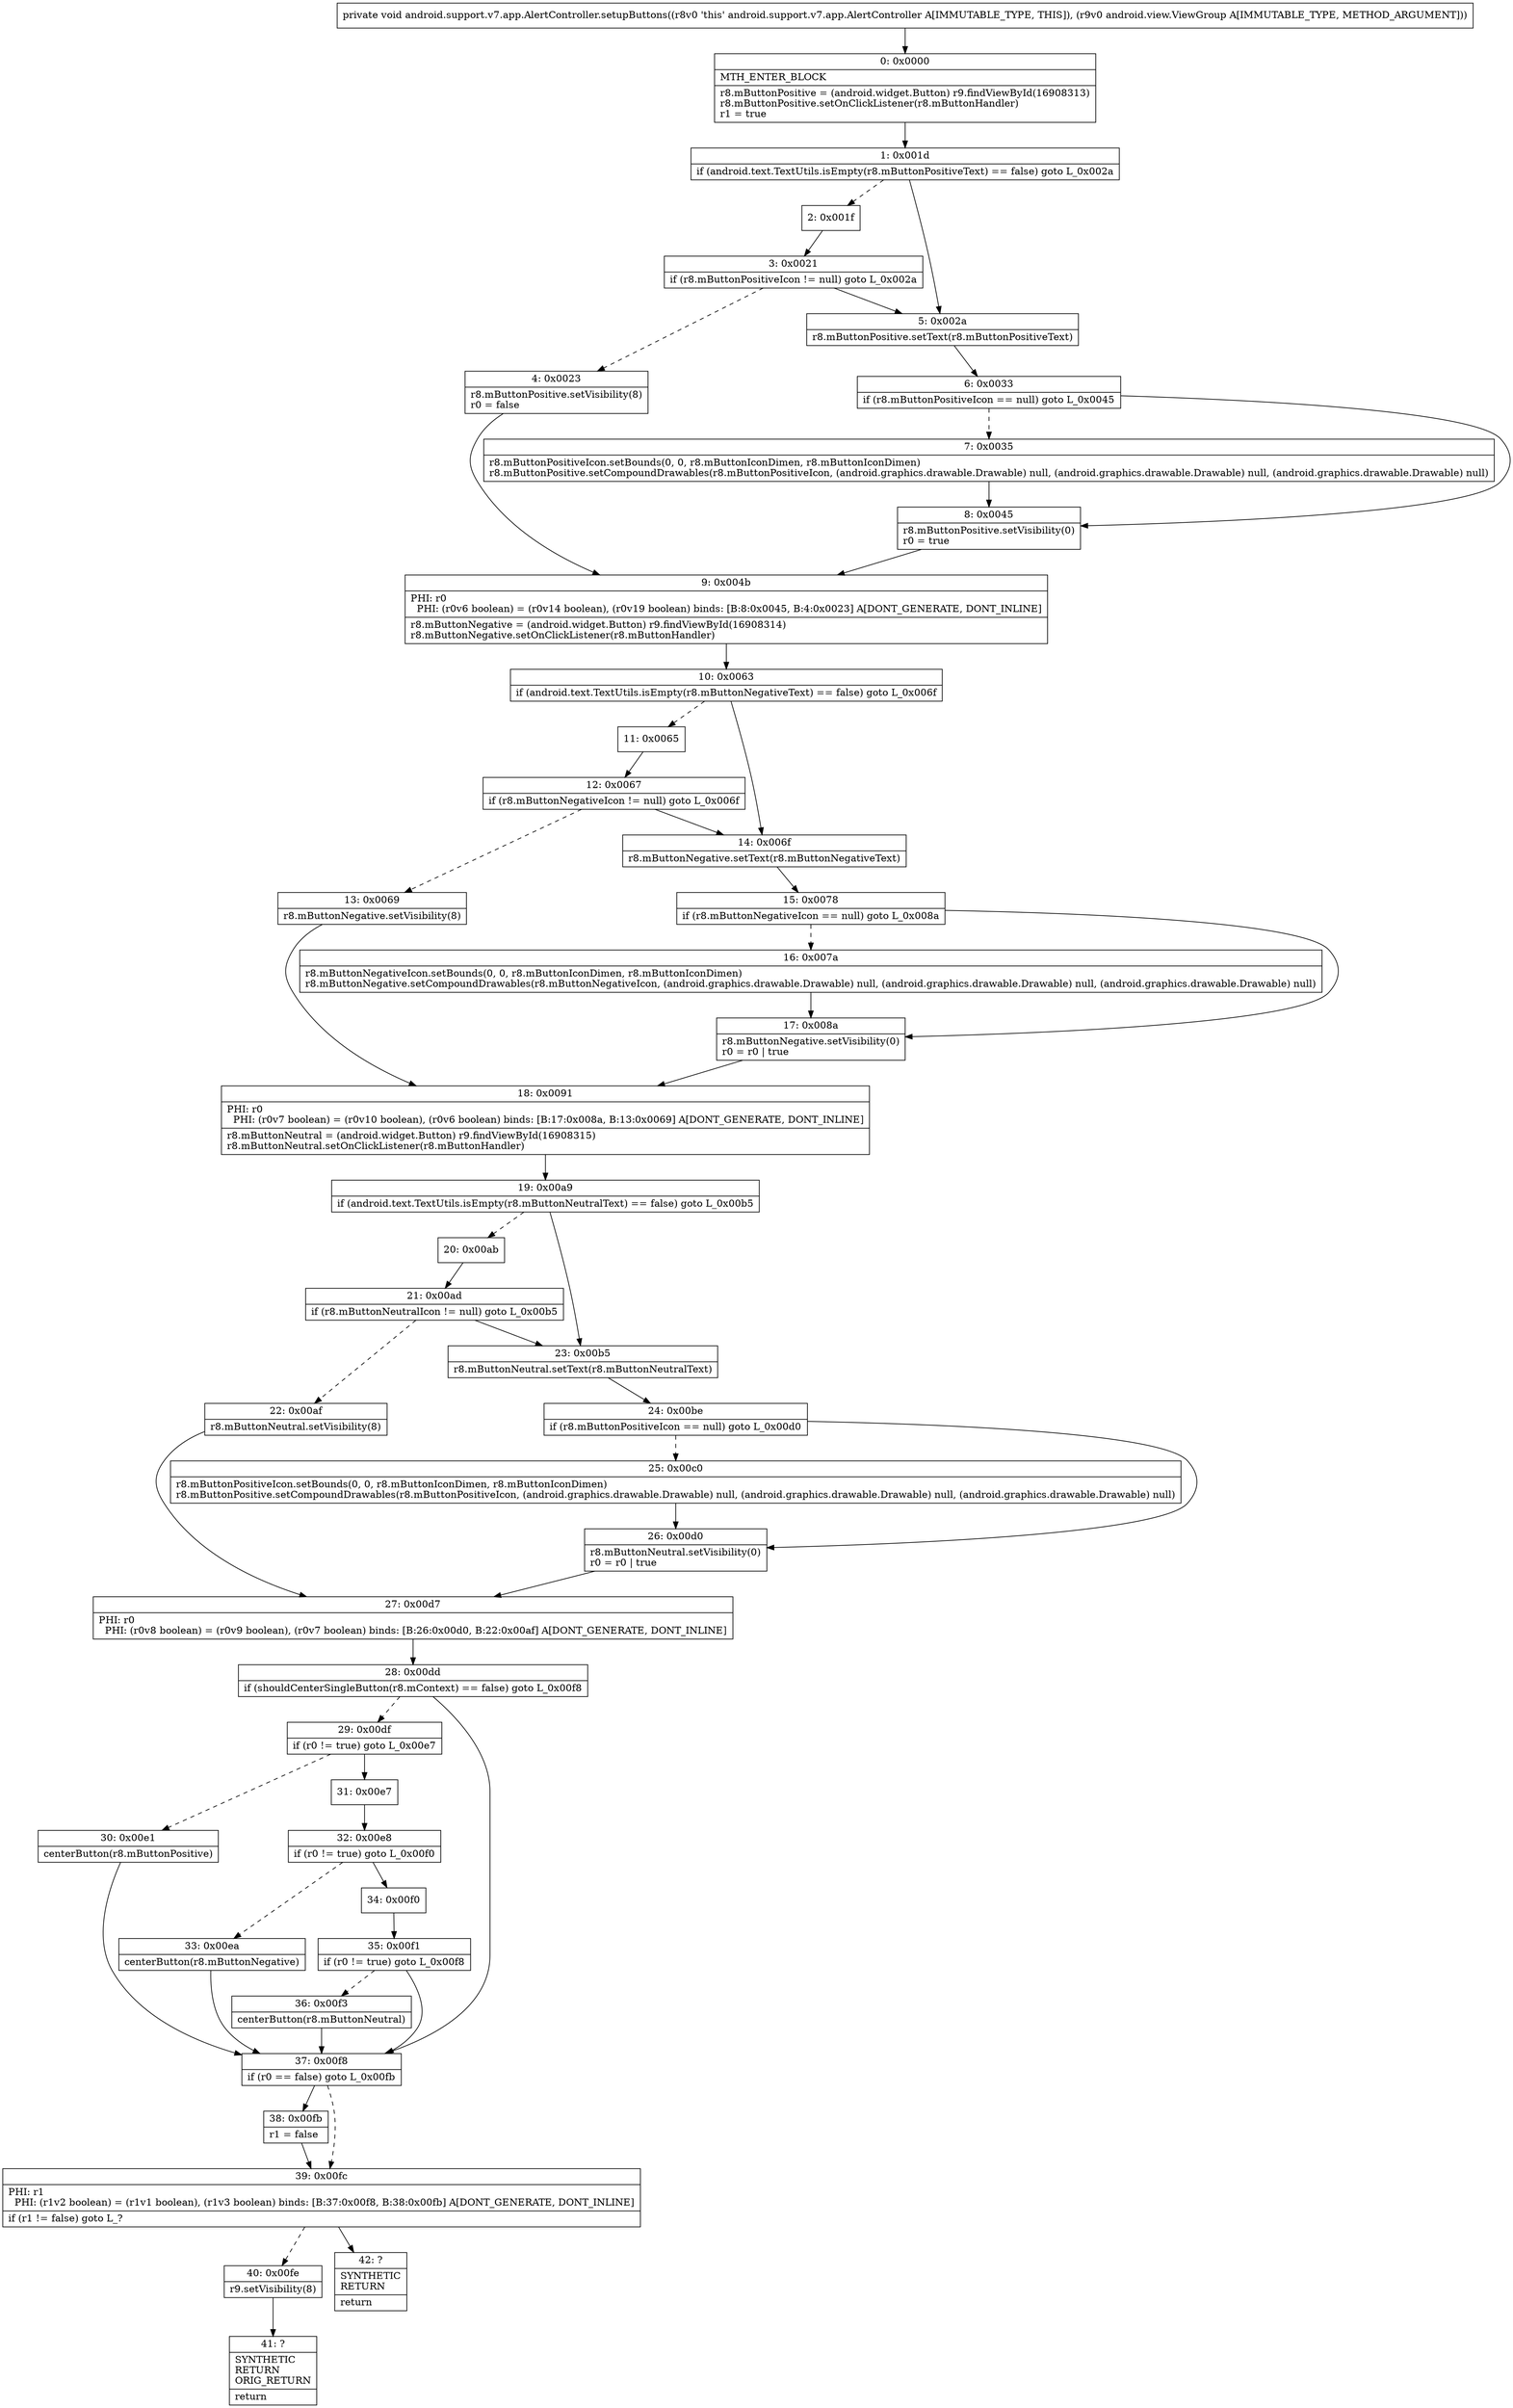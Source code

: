 digraph "CFG forandroid.support.v7.app.AlertController.setupButtons(Landroid\/view\/ViewGroup;)V" {
Node_0 [shape=record,label="{0\:\ 0x0000|MTH_ENTER_BLOCK\l|r8.mButtonPositive = (android.widget.Button) r9.findViewById(16908313)\lr8.mButtonPositive.setOnClickListener(r8.mButtonHandler)\lr1 = true\l}"];
Node_1 [shape=record,label="{1\:\ 0x001d|if (android.text.TextUtils.isEmpty(r8.mButtonPositiveText) == false) goto L_0x002a\l}"];
Node_2 [shape=record,label="{2\:\ 0x001f}"];
Node_3 [shape=record,label="{3\:\ 0x0021|if (r8.mButtonPositiveIcon != null) goto L_0x002a\l}"];
Node_4 [shape=record,label="{4\:\ 0x0023|r8.mButtonPositive.setVisibility(8)\lr0 = false\l}"];
Node_5 [shape=record,label="{5\:\ 0x002a|r8.mButtonPositive.setText(r8.mButtonPositiveText)\l}"];
Node_6 [shape=record,label="{6\:\ 0x0033|if (r8.mButtonPositiveIcon == null) goto L_0x0045\l}"];
Node_7 [shape=record,label="{7\:\ 0x0035|r8.mButtonPositiveIcon.setBounds(0, 0, r8.mButtonIconDimen, r8.mButtonIconDimen)\lr8.mButtonPositive.setCompoundDrawables(r8.mButtonPositiveIcon, (android.graphics.drawable.Drawable) null, (android.graphics.drawable.Drawable) null, (android.graphics.drawable.Drawable) null)\l}"];
Node_8 [shape=record,label="{8\:\ 0x0045|r8.mButtonPositive.setVisibility(0)\lr0 = true\l}"];
Node_9 [shape=record,label="{9\:\ 0x004b|PHI: r0 \l  PHI: (r0v6 boolean) = (r0v14 boolean), (r0v19 boolean) binds: [B:8:0x0045, B:4:0x0023] A[DONT_GENERATE, DONT_INLINE]\l|r8.mButtonNegative = (android.widget.Button) r9.findViewById(16908314)\lr8.mButtonNegative.setOnClickListener(r8.mButtonHandler)\l}"];
Node_10 [shape=record,label="{10\:\ 0x0063|if (android.text.TextUtils.isEmpty(r8.mButtonNegativeText) == false) goto L_0x006f\l}"];
Node_11 [shape=record,label="{11\:\ 0x0065}"];
Node_12 [shape=record,label="{12\:\ 0x0067|if (r8.mButtonNegativeIcon != null) goto L_0x006f\l}"];
Node_13 [shape=record,label="{13\:\ 0x0069|r8.mButtonNegative.setVisibility(8)\l}"];
Node_14 [shape=record,label="{14\:\ 0x006f|r8.mButtonNegative.setText(r8.mButtonNegativeText)\l}"];
Node_15 [shape=record,label="{15\:\ 0x0078|if (r8.mButtonNegativeIcon == null) goto L_0x008a\l}"];
Node_16 [shape=record,label="{16\:\ 0x007a|r8.mButtonNegativeIcon.setBounds(0, 0, r8.mButtonIconDimen, r8.mButtonIconDimen)\lr8.mButtonNegative.setCompoundDrawables(r8.mButtonNegativeIcon, (android.graphics.drawable.Drawable) null, (android.graphics.drawable.Drawable) null, (android.graphics.drawable.Drawable) null)\l}"];
Node_17 [shape=record,label="{17\:\ 0x008a|r8.mButtonNegative.setVisibility(0)\lr0 = r0 \| true\l}"];
Node_18 [shape=record,label="{18\:\ 0x0091|PHI: r0 \l  PHI: (r0v7 boolean) = (r0v10 boolean), (r0v6 boolean) binds: [B:17:0x008a, B:13:0x0069] A[DONT_GENERATE, DONT_INLINE]\l|r8.mButtonNeutral = (android.widget.Button) r9.findViewById(16908315)\lr8.mButtonNeutral.setOnClickListener(r8.mButtonHandler)\l}"];
Node_19 [shape=record,label="{19\:\ 0x00a9|if (android.text.TextUtils.isEmpty(r8.mButtonNeutralText) == false) goto L_0x00b5\l}"];
Node_20 [shape=record,label="{20\:\ 0x00ab}"];
Node_21 [shape=record,label="{21\:\ 0x00ad|if (r8.mButtonNeutralIcon != null) goto L_0x00b5\l}"];
Node_22 [shape=record,label="{22\:\ 0x00af|r8.mButtonNeutral.setVisibility(8)\l}"];
Node_23 [shape=record,label="{23\:\ 0x00b5|r8.mButtonNeutral.setText(r8.mButtonNeutralText)\l}"];
Node_24 [shape=record,label="{24\:\ 0x00be|if (r8.mButtonPositiveIcon == null) goto L_0x00d0\l}"];
Node_25 [shape=record,label="{25\:\ 0x00c0|r8.mButtonPositiveIcon.setBounds(0, 0, r8.mButtonIconDimen, r8.mButtonIconDimen)\lr8.mButtonPositive.setCompoundDrawables(r8.mButtonPositiveIcon, (android.graphics.drawable.Drawable) null, (android.graphics.drawable.Drawable) null, (android.graphics.drawable.Drawable) null)\l}"];
Node_26 [shape=record,label="{26\:\ 0x00d0|r8.mButtonNeutral.setVisibility(0)\lr0 = r0 \| true\l}"];
Node_27 [shape=record,label="{27\:\ 0x00d7|PHI: r0 \l  PHI: (r0v8 boolean) = (r0v9 boolean), (r0v7 boolean) binds: [B:26:0x00d0, B:22:0x00af] A[DONT_GENERATE, DONT_INLINE]\l}"];
Node_28 [shape=record,label="{28\:\ 0x00dd|if (shouldCenterSingleButton(r8.mContext) == false) goto L_0x00f8\l}"];
Node_29 [shape=record,label="{29\:\ 0x00df|if (r0 != true) goto L_0x00e7\l}"];
Node_30 [shape=record,label="{30\:\ 0x00e1|centerButton(r8.mButtonPositive)\l}"];
Node_31 [shape=record,label="{31\:\ 0x00e7}"];
Node_32 [shape=record,label="{32\:\ 0x00e8|if (r0 != true) goto L_0x00f0\l}"];
Node_33 [shape=record,label="{33\:\ 0x00ea|centerButton(r8.mButtonNegative)\l}"];
Node_34 [shape=record,label="{34\:\ 0x00f0}"];
Node_35 [shape=record,label="{35\:\ 0x00f1|if (r0 != true) goto L_0x00f8\l}"];
Node_36 [shape=record,label="{36\:\ 0x00f3|centerButton(r8.mButtonNeutral)\l}"];
Node_37 [shape=record,label="{37\:\ 0x00f8|if (r0 == false) goto L_0x00fb\l}"];
Node_38 [shape=record,label="{38\:\ 0x00fb|r1 = false\l}"];
Node_39 [shape=record,label="{39\:\ 0x00fc|PHI: r1 \l  PHI: (r1v2 boolean) = (r1v1 boolean), (r1v3 boolean) binds: [B:37:0x00f8, B:38:0x00fb] A[DONT_GENERATE, DONT_INLINE]\l|if (r1 != false) goto L_?\l}"];
Node_40 [shape=record,label="{40\:\ 0x00fe|r9.setVisibility(8)\l}"];
Node_41 [shape=record,label="{41\:\ ?|SYNTHETIC\lRETURN\lORIG_RETURN\l|return\l}"];
Node_42 [shape=record,label="{42\:\ ?|SYNTHETIC\lRETURN\l|return\l}"];
MethodNode[shape=record,label="{private void android.support.v7.app.AlertController.setupButtons((r8v0 'this' android.support.v7.app.AlertController A[IMMUTABLE_TYPE, THIS]), (r9v0 android.view.ViewGroup A[IMMUTABLE_TYPE, METHOD_ARGUMENT])) }"];
MethodNode -> Node_0;
Node_0 -> Node_1;
Node_1 -> Node_2[style=dashed];
Node_1 -> Node_5;
Node_2 -> Node_3;
Node_3 -> Node_4[style=dashed];
Node_3 -> Node_5;
Node_4 -> Node_9;
Node_5 -> Node_6;
Node_6 -> Node_7[style=dashed];
Node_6 -> Node_8;
Node_7 -> Node_8;
Node_8 -> Node_9;
Node_9 -> Node_10;
Node_10 -> Node_11[style=dashed];
Node_10 -> Node_14;
Node_11 -> Node_12;
Node_12 -> Node_13[style=dashed];
Node_12 -> Node_14;
Node_13 -> Node_18;
Node_14 -> Node_15;
Node_15 -> Node_16[style=dashed];
Node_15 -> Node_17;
Node_16 -> Node_17;
Node_17 -> Node_18;
Node_18 -> Node_19;
Node_19 -> Node_20[style=dashed];
Node_19 -> Node_23;
Node_20 -> Node_21;
Node_21 -> Node_22[style=dashed];
Node_21 -> Node_23;
Node_22 -> Node_27;
Node_23 -> Node_24;
Node_24 -> Node_25[style=dashed];
Node_24 -> Node_26;
Node_25 -> Node_26;
Node_26 -> Node_27;
Node_27 -> Node_28;
Node_28 -> Node_29[style=dashed];
Node_28 -> Node_37;
Node_29 -> Node_30[style=dashed];
Node_29 -> Node_31;
Node_30 -> Node_37;
Node_31 -> Node_32;
Node_32 -> Node_33[style=dashed];
Node_32 -> Node_34;
Node_33 -> Node_37;
Node_34 -> Node_35;
Node_35 -> Node_36[style=dashed];
Node_35 -> Node_37;
Node_36 -> Node_37;
Node_37 -> Node_38;
Node_37 -> Node_39[style=dashed];
Node_38 -> Node_39;
Node_39 -> Node_40[style=dashed];
Node_39 -> Node_42;
Node_40 -> Node_41;
}

